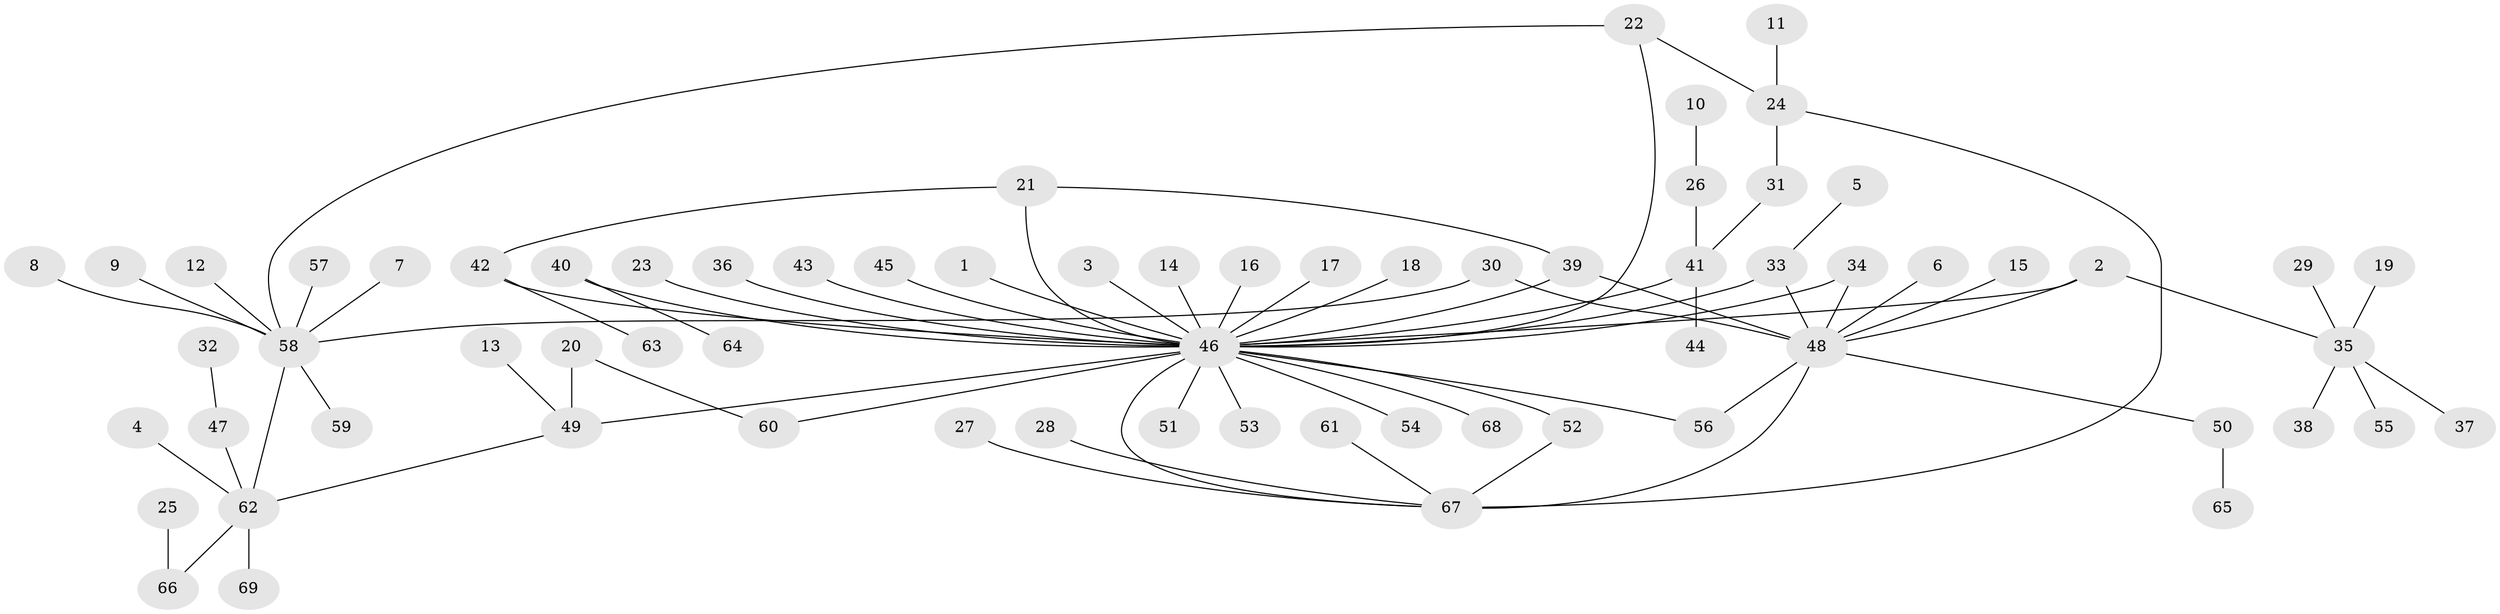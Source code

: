 // original degree distribution, {6: 0.014598540145985401, 31: 0.0072992700729927005, 9: 0.0072992700729927005, 5: 0.029197080291970802, 12: 0.0072992700729927005, 2: 0.1897810218978102, 8: 0.0072992700729927005, 1: 0.5620437956204379, 3: 0.11678832116788321, 4: 0.051094890510948905, 11: 0.0072992700729927005}
// Generated by graph-tools (version 1.1) at 2025/49/03/09/25 03:49:47]
// undirected, 69 vertices, 81 edges
graph export_dot {
graph [start="1"]
  node [color=gray90,style=filled];
  1;
  2;
  3;
  4;
  5;
  6;
  7;
  8;
  9;
  10;
  11;
  12;
  13;
  14;
  15;
  16;
  17;
  18;
  19;
  20;
  21;
  22;
  23;
  24;
  25;
  26;
  27;
  28;
  29;
  30;
  31;
  32;
  33;
  34;
  35;
  36;
  37;
  38;
  39;
  40;
  41;
  42;
  43;
  44;
  45;
  46;
  47;
  48;
  49;
  50;
  51;
  52;
  53;
  54;
  55;
  56;
  57;
  58;
  59;
  60;
  61;
  62;
  63;
  64;
  65;
  66;
  67;
  68;
  69;
  1 -- 46 [weight=1.0];
  2 -- 35 [weight=1.0];
  2 -- 46 [weight=1.0];
  2 -- 48 [weight=2.0];
  3 -- 46 [weight=1.0];
  4 -- 62 [weight=1.0];
  5 -- 33 [weight=1.0];
  6 -- 48 [weight=1.0];
  7 -- 58 [weight=1.0];
  8 -- 58 [weight=1.0];
  9 -- 58 [weight=1.0];
  10 -- 26 [weight=1.0];
  11 -- 24 [weight=1.0];
  12 -- 58 [weight=1.0];
  13 -- 49 [weight=1.0];
  14 -- 46 [weight=1.0];
  15 -- 48 [weight=1.0];
  16 -- 46 [weight=1.0];
  17 -- 46 [weight=1.0];
  18 -- 46 [weight=1.0];
  19 -- 35 [weight=1.0];
  20 -- 49 [weight=1.0];
  20 -- 60 [weight=1.0];
  21 -- 39 [weight=1.0];
  21 -- 42 [weight=1.0];
  21 -- 46 [weight=1.0];
  22 -- 24 [weight=1.0];
  22 -- 46 [weight=1.0];
  22 -- 58 [weight=1.0];
  23 -- 46 [weight=1.0];
  24 -- 31 [weight=1.0];
  24 -- 67 [weight=1.0];
  25 -- 66 [weight=1.0];
  26 -- 41 [weight=1.0];
  27 -- 67 [weight=1.0];
  28 -- 67 [weight=1.0];
  29 -- 35 [weight=1.0];
  30 -- 48 [weight=1.0];
  30 -- 58 [weight=1.0];
  31 -- 41 [weight=1.0];
  32 -- 47 [weight=1.0];
  33 -- 46 [weight=1.0];
  33 -- 48 [weight=1.0];
  34 -- 46 [weight=1.0];
  34 -- 48 [weight=1.0];
  35 -- 37 [weight=1.0];
  35 -- 38 [weight=1.0];
  35 -- 55 [weight=1.0];
  36 -- 46 [weight=1.0];
  39 -- 46 [weight=1.0];
  39 -- 48 [weight=1.0];
  40 -- 46 [weight=1.0];
  40 -- 64 [weight=1.0];
  41 -- 44 [weight=1.0];
  41 -- 46 [weight=1.0];
  42 -- 46 [weight=1.0];
  42 -- 63 [weight=1.0];
  43 -- 46 [weight=1.0];
  45 -- 46 [weight=1.0];
  46 -- 49 [weight=2.0];
  46 -- 51 [weight=1.0];
  46 -- 52 [weight=2.0];
  46 -- 53 [weight=1.0];
  46 -- 54 [weight=1.0];
  46 -- 56 [weight=1.0];
  46 -- 60 [weight=1.0];
  46 -- 67 [weight=1.0];
  46 -- 68 [weight=1.0];
  47 -- 62 [weight=1.0];
  48 -- 50 [weight=1.0];
  48 -- 56 [weight=1.0];
  48 -- 67 [weight=2.0];
  49 -- 62 [weight=1.0];
  50 -- 65 [weight=1.0];
  52 -- 67 [weight=1.0];
  57 -- 58 [weight=1.0];
  58 -- 59 [weight=1.0];
  58 -- 62 [weight=1.0];
  61 -- 67 [weight=1.0];
  62 -- 66 [weight=1.0];
  62 -- 69 [weight=1.0];
}
